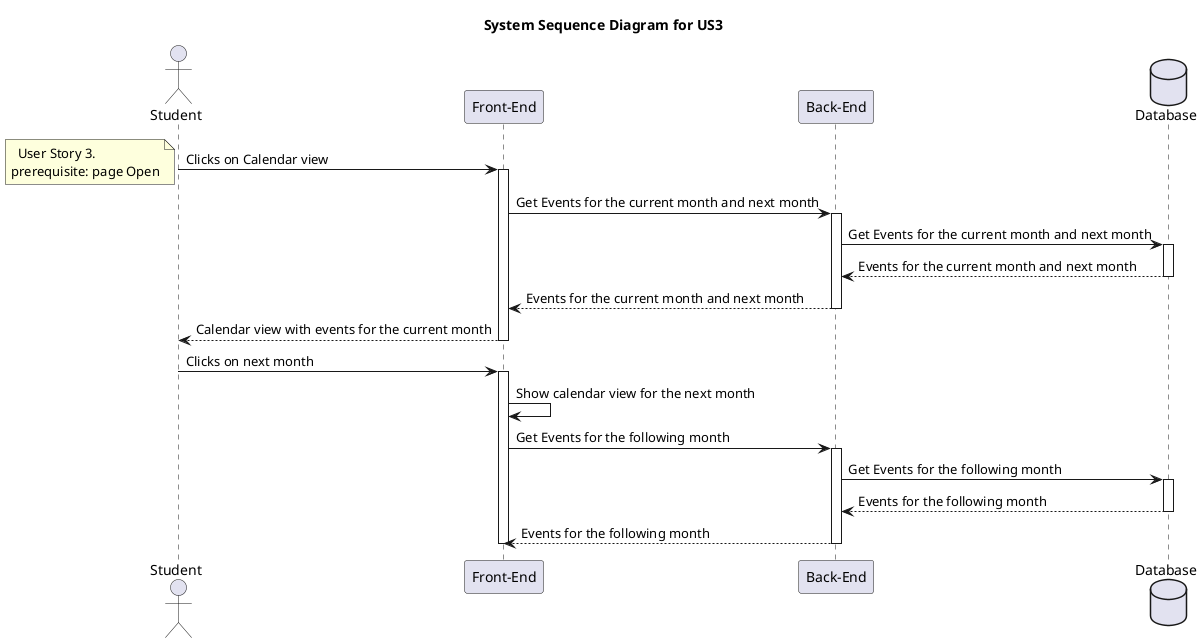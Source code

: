 @startuml "US3 and US7 System"
title System Sequence Diagram for US3 
actor Student as User
participant "Front-End" as FrontEnd 
participant "Back-End"  as BackEnd
database Database
User -> FrontEnd: Clicks on Calendar view
note left
  User Story 3.
prerequisite: page Open
end note
activate FrontEnd
FrontEnd -> BackEnd: Get Events for the current month and next month
activate BackEnd
BackEnd -> Database: Get Events for the current month and next month
activate Database
Database --> BackEnd: Events for the current month and next month
deactivate Database
BackEnd --> FrontEnd: Events for the current month and next month
deactivate BackEnd
FrontEnd --> User: Calendar view with events for the current month
deactivate FrontEnd
User -> FrontEnd: Clicks on next month
activate FrontEnd
FrontEnd -> FrontEnd: Show calendar view for the next month
FrontEnd -> BackEnd: Get Events for the following month
activate BackEnd
BackEnd -> Database: Get Events for the following month
activate Database
Database --> BackEnd: Events for the following month
deactivate Database
BackEnd --> FrontEnd: Events for the following month
deactivate BackEnd
deactivate FrontEnd

@enduml
